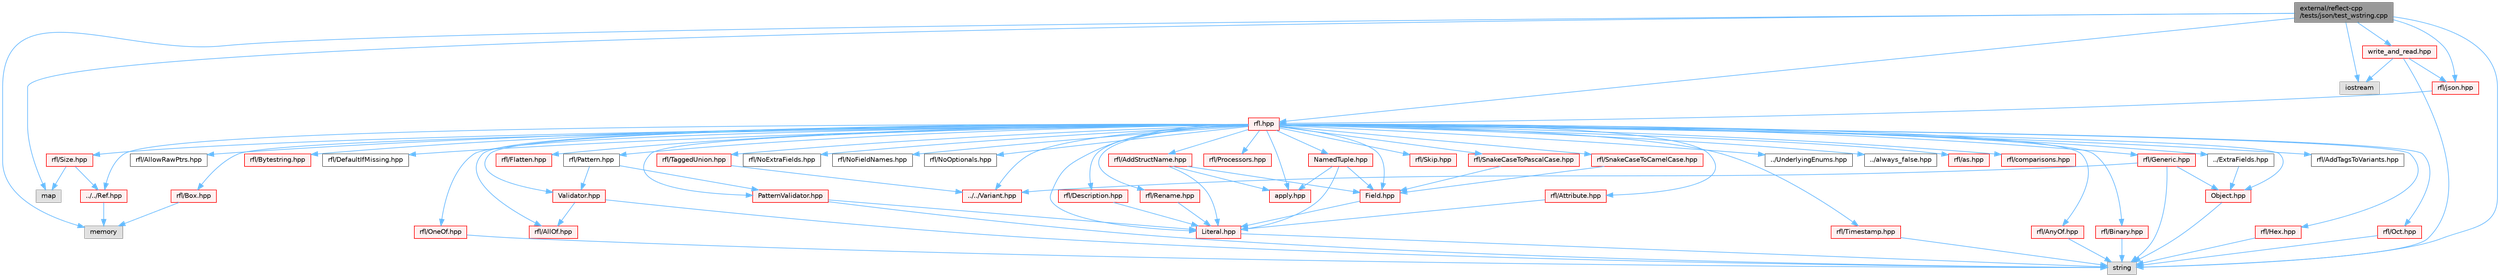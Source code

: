 digraph "external/reflect-cpp/tests/json/test_wstring.cpp"
{
 // LATEX_PDF_SIZE
  bgcolor="transparent";
  edge [fontname=Helvetica,fontsize=10,labelfontname=Helvetica,labelfontsize=10];
  node [fontname=Helvetica,fontsize=10,shape=box,height=0.2,width=0.4];
  Node1 [id="Node000001",label="external/reflect-cpp\l/tests/json/test_wstring.cpp",height=0.2,width=0.4,color="gray40", fillcolor="grey60", style="filled", fontcolor="black",tooltip=" "];
  Node1 -> Node2 [id="edge1_Node000001_Node000002",color="steelblue1",style="solid",tooltip=" "];
  Node2 [id="Node000002",label="iostream",height=0.2,width=0.4,color="grey60", fillcolor="#E0E0E0", style="filled",tooltip=" "];
  Node1 -> Node3 [id="edge2_Node000001_Node000003",color="steelblue1",style="solid",tooltip=" "];
  Node3 [id="Node000003",label="map",height=0.2,width=0.4,color="grey60", fillcolor="#E0E0E0", style="filled",tooltip=" "];
  Node1 -> Node4 [id="edge3_Node000001_Node000004",color="steelblue1",style="solid",tooltip=" "];
  Node4 [id="Node000004",label="memory",height=0.2,width=0.4,color="grey60", fillcolor="#E0E0E0", style="filled",tooltip=" "];
  Node1 -> Node5 [id="edge4_Node000001_Node000005",color="steelblue1",style="solid",tooltip=" "];
  Node5 [id="Node000005",label="rfl.hpp",height=0.2,width=0.4,color="red", fillcolor="#FFF0F0", style="filled",URL="$rfl_8hpp.html",tooltip=" "];
  Node5 -> Node6 [id="edge5_Node000005_Node000006",color="steelblue1",style="solid",tooltip=" "];
  Node6 [id="Node000006",label="rfl/AddStructName.hpp",height=0.2,width=0.4,color="red", fillcolor="#FFF0F0", style="filled",URL="$_add_struct_name_8hpp.html",tooltip=" "];
  Node6 -> Node8 [id="edge6_Node000006_Node000008",color="steelblue1",style="solid",tooltip=" "];
  Node8 [id="Node000008",label="Field.hpp",height=0.2,width=0.4,color="red", fillcolor="#FFF0F0", style="filled",URL="$_field_8hpp.html",tooltip=" "];
  Node8 -> Node13 [id="edge7_Node000008_Node000013",color="steelblue1",style="solid",tooltip=" "];
  Node13 [id="Node000013",label="Literal.hpp",height=0.2,width=0.4,color="red", fillcolor="#FFF0F0", style="filled",URL="$_literal_8hpp.html",tooltip=" "];
  Node13 -> Node17 [id="edge8_Node000013_Node000017",color="steelblue1",style="solid",tooltip=" "];
  Node17 [id="Node000017",label="string",height=0.2,width=0.4,color="grey60", fillcolor="#E0E0E0", style="filled",tooltip=" "];
  Node6 -> Node13 [id="edge9_Node000006_Node000013",color="steelblue1",style="solid",tooltip=" "];
  Node6 -> Node38 [id="edge10_Node000006_Node000038",color="steelblue1",style="solid",tooltip=" "];
  Node38 [id="Node000038",label="apply.hpp",height=0.2,width=0.4,color="red", fillcolor="#FFF0F0", style="filled",URL="$apply_8hpp.html",tooltip=" "];
  Node5 -> Node55 [id="edge11_Node000005_Node000055",color="steelblue1",style="solid",tooltip=" "];
  Node55 [id="Node000055",label="rfl/AddTagsToVariants.hpp",height=0.2,width=0.4,color="grey40", fillcolor="white", style="filled",URL="$_add_tags_to_variants_8hpp.html",tooltip=" "];
  Node5 -> Node56 [id="edge12_Node000005_Node000056",color="steelblue1",style="solid",tooltip=" "];
  Node56 [id="Node000056",label="rfl/AllOf.hpp",height=0.2,width=0.4,color="red", fillcolor="#FFF0F0", style="filled",URL="$_all_of_8hpp.html",tooltip=" "];
  Node5 -> Node64 [id="edge13_Node000005_Node000064",color="steelblue1",style="solid",tooltip=" "];
  Node64 [id="Node000064",label="rfl/AllowRawPtrs.hpp",height=0.2,width=0.4,color="grey40", fillcolor="white", style="filled",URL="$_allow_raw_ptrs_8hpp.html",tooltip=" "];
  Node5 -> Node65 [id="edge14_Node000005_Node000065",color="steelblue1",style="solid",tooltip=" "];
  Node65 [id="Node000065",label="rfl/AnyOf.hpp",height=0.2,width=0.4,color="red", fillcolor="#FFF0F0", style="filled",URL="$_any_of_8hpp.html",tooltip=" "];
  Node65 -> Node17 [id="edge15_Node000065_Node000017",color="steelblue1",style="solid",tooltip=" "];
  Node5 -> Node67 [id="edge16_Node000005_Node000067",color="steelblue1",style="solid",tooltip=" "];
  Node67 [id="Node000067",label="rfl/Attribute.hpp",height=0.2,width=0.4,color="red", fillcolor="#FFF0F0", style="filled",URL="$_attribute_8hpp.html",tooltip=" "];
  Node67 -> Node13 [id="edge17_Node000067_Node000013",color="steelblue1",style="solid",tooltip=" "];
  Node5 -> Node68 [id="edge18_Node000005_Node000068",color="steelblue1",style="solid",tooltip=" "];
  Node68 [id="Node000068",label="rfl/Binary.hpp",height=0.2,width=0.4,color="red", fillcolor="#FFF0F0", style="filled",URL="$_binary_8hpp.html",tooltip=" "];
  Node68 -> Node17 [id="edge19_Node000068_Node000017",color="steelblue1",style="solid",tooltip=" "];
  Node5 -> Node70 [id="edge20_Node000005_Node000070",color="steelblue1",style="solid",tooltip=" "];
  Node70 [id="Node000070",label="rfl/Box.hpp",height=0.2,width=0.4,color="red", fillcolor="#FFF0F0", style="filled",URL="$_box_8hpp.html",tooltip=" "];
  Node70 -> Node4 [id="edge21_Node000070_Node000004",color="steelblue1",style="solid",tooltip=" "];
  Node5 -> Node71 [id="edge22_Node000005_Node000071",color="steelblue1",style="solid",tooltip=" "];
  Node71 [id="Node000071",label="rfl/Bytestring.hpp",height=0.2,width=0.4,color="red", fillcolor="#FFF0F0", style="filled",URL="$_bytestring_8hpp.html",tooltip=" "];
  Node5 -> Node72 [id="edge23_Node000005_Node000072",color="steelblue1",style="solid",tooltip=" "];
  Node72 [id="Node000072",label="rfl/DefaultIfMissing.hpp",height=0.2,width=0.4,color="grey40", fillcolor="white", style="filled",URL="$_default_if_missing_8hpp.html",tooltip=" "];
  Node5 -> Node73 [id="edge24_Node000005_Node000073",color="steelblue1",style="solid",tooltip=" "];
  Node73 [id="Node000073",label="rfl/Description.hpp",height=0.2,width=0.4,color="red", fillcolor="#FFF0F0", style="filled",URL="$_description_8hpp.html",tooltip=" "];
  Node73 -> Node13 [id="edge25_Node000073_Node000013",color="steelblue1",style="solid",tooltip=" "];
  Node5 -> Node49 [id="edge26_Node000005_Node000049",color="steelblue1",style="solid",tooltip=" "];
  Node49 [id="Node000049",label="../ExtraFields.hpp",height=0.2,width=0.4,color="grey40", fillcolor="white", style="filled",URL="$_extra_fields_8hpp.html",tooltip=" "];
  Node49 -> Node50 [id="edge27_Node000049_Node000050",color="steelblue1",style="solid",tooltip=" "];
  Node50 [id="Node000050",label="Object.hpp",height=0.2,width=0.4,color="red", fillcolor="#FFF0F0", style="filled",URL="$_object_8hpp.html",tooltip=" "];
  Node50 -> Node17 [id="edge28_Node000050_Node000017",color="steelblue1",style="solid",tooltip=" "];
  Node5 -> Node8 [id="edge29_Node000005_Node000008",color="steelblue1",style="solid",tooltip=" "];
  Node5 -> Node74 [id="edge30_Node000005_Node000074",color="steelblue1",style="solid",tooltip=" "];
  Node74 [id="Node000074",label="rfl/Flatten.hpp",height=0.2,width=0.4,color="red", fillcolor="#FFF0F0", style="filled",URL="$_flatten_8hpp.html",tooltip=" "];
  Node5 -> Node75 [id="edge31_Node000005_Node000075",color="steelblue1",style="solid",tooltip=" "];
  Node75 [id="Node000075",label="rfl/Generic.hpp",height=0.2,width=0.4,color="red", fillcolor="#FFF0F0", style="filled",URL="$_generic_8hpp.html",tooltip=" "];
  Node75 -> Node17 [id="edge32_Node000075_Node000017",color="steelblue1",style="solid",tooltip=" "];
  Node75 -> Node50 [id="edge33_Node000075_Node000050",color="steelblue1",style="solid",tooltip=" "];
  Node75 -> Node59 [id="edge34_Node000075_Node000059",color="steelblue1",style="solid",tooltip=" "];
  Node59 [id="Node000059",label="../../Variant.hpp",height=0.2,width=0.4,color="red", fillcolor="#FFF0F0", style="filled",URL="$_variant_8hpp.html",tooltip=" "];
  Node5 -> Node77 [id="edge35_Node000005_Node000077",color="steelblue1",style="solid",tooltip=" "];
  Node77 [id="Node000077",label="rfl/Hex.hpp",height=0.2,width=0.4,color="red", fillcolor="#FFF0F0", style="filled",URL="$_hex_8hpp.html",tooltip=" "];
  Node77 -> Node17 [id="edge36_Node000077_Node000017",color="steelblue1",style="solid",tooltip=" "];
  Node5 -> Node13 [id="edge37_Node000005_Node000013",color="steelblue1",style="solid",tooltip=" "];
  Node5 -> Node43 [id="edge38_Node000005_Node000043",color="steelblue1",style="solid",tooltip=" "];
  Node43 [id="Node000043",label="NamedTuple.hpp",height=0.2,width=0.4,color="red", fillcolor="#FFF0F0", style="filled",URL="$_named_tuple_8hpp.html",tooltip=" "];
  Node43 -> Node8 [id="edge39_Node000043_Node000008",color="steelblue1",style="solid",tooltip=" "];
  Node43 -> Node13 [id="edge40_Node000043_Node000013",color="steelblue1",style="solid",tooltip=" "];
  Node43 -> Node38 [id="edge41_Node000043_Node000038",color="steelblue1",style="solid",tooltip=" "];
  Node5 -> Node78 [id="edge42_Node000005_Node000078",color="steelblue1",style="solid",tooltip=" "];
  Node78 [id="Node000078",label="rfl/NoExtraFields.hpp",height=0.2,width=0.4,color="grey40", fillcolor="white", style="filled",URL="$_no_extra_fields_8hpp.html",tooltip=" "];
  Node5 -> Node79 [id="edge43_Node000005_Node000079",color="steelblue1",style="solid",tooltip=" "];
  Node79 [id="Node000079",label="rfl/NoFieldNames.hpp",height=0.2,width=0.4,color="grey40", fillcolor="white", style="filled",URL="$_no_field_names_8hpp.html",tooltip=" "];
  Node5 -> Node80 [id="edge44_Node000005_Node000080",color="steelblue1",style="solid",tooltip=" "];
  Node80 [id="Node000080",label="rfl/NoOptionals.hpp",height=0.2,width=0.4,color="grey40", fillcolor="white", style="filled",URL="$_no_optionals_8hpp.html",tooltip=" "];
  Node5 -> Node50 [id="edge45_Node000005_Node000050",color="steelblue1",style="solid",tooltip=" "];
  Node5 -> Node81 [id="edge46_Node000005_Node000081",color="steelblue1",style="solid",tooltip=" "];
  Node81 [id="Node000081",label="rfl/Oct.hpp",height=0.2,width=0.4,color="red", fillcolor="#FFF0F0", style="filled",URL="$_oct_8hpp.html",tooltip=" "];
  Node81 -> Node17 [id="edge47_Node000081_Node000017",color="steelblue1",style="solid",tooltip=" "];
  Node5 -> Node83 [id="edge48_Node000005_Node000083",color="steelblue1",style="solid",tooltip=" "];
  Node83 [id="Node000083",label="rfl/OneOf.hpp",height=0.2,width=0.4,color="red", fillcolor="#FFF0F0", style="filled",URL="$_one_of_8hpp.html",tooltip=" "];
  Node83 -> Node17 [id="edge49_Node000083_Node000017",color="steelblue1",style="solid",tooltip=" "];
  Node5 -> Node84 [id="edge50_Node000005_Node000084",color="steelblue1",style="solid",tooltip=" "];
  Node84 [id="Node000084",label="rfl/Pattern.hpp",height=0.2,width=0.4,color="grey40", fillcolor="white", style="filled",URL="$_pattern_8hpp.html",tooltip=" "];
  Node84 -> Node85 [id="edge51_Node000084_Node000085",color="steelblue1",style="solid",tooltip=" "];
  Node85 [id="Node000085",label="PatternValidator.hpp",height=0.2,width=0.4,color="red", fillcolor="#FFF0F0", style="filled",URL="$_pattern_validator_8hpp.html",tooltip=" "];
  Node85 -> Node17 [id="edge52_Node000085_Node000017",color="steelblue1",style="solid",tooltip=" "];
  Node85 -> Node13 [id="edge53_Node000085_Node000013",color="steelblue1",style="solid",tooltip=" "];
  Node84 -> Node89 [id="edge54_Node000084_Node000089",color="steelblue1",style="solid",tooltip=" "];
  Node89 [id="Node000089",label="Validator.hpp",height=0.2,width=0.4,color="red", fillcolor="#FFF0F0", style="filled",URL="$_validator_8hpp.html",tooltip=" "];
  Node89 -> Node17 [id="edge55_Node000089_Node000017",color="steelblue1",style="solid",tooltip=" "];
  Node89 -> Node56 [id="edge56_Node000089_Node000056",color="steelblue1",style="solid",tooltip=" "];
  Node5 -> Node85 [id="edge57_Node000005_Node000085",color="steelblue1",style="solid",tooltip=" "];
  Node5 -> Node91 [id="edge58_Node000005_Node000091",color="steelblue1",style="solid",tooltip=" "];
  Node91 [id="Node000091",label="rfl/Processors.hpp",height=0.2,width=0.4,color="red", fillcolor="#FFF0F0", style="filled",URL="$_processors_8hpp.html",tooltip=" "];
  Node5 -> Node58 [id="edge59_Node000005_Node000058",color="steelblue1",style="solid",tooltip=" "];
  Node58 [id="Node000058",label="../../Ref.hpp",height=0.2,width=0.4,color="red", fillcolor="#FFF0F0", style="filled",URL="$_ref_8hpp.html",tooltip=" "];
  Node58 -> Node4 [id="edge60_Node000058_Node000004",color="steelblue1",style="solid",tooltip=" "];
  Node5 -> Node100 [id="edge61_Node000005_Node000100",color="steelblue1",style="solid",tooltip=" "];
  Node100 [id="Node000100",label="rfl/Rename.hpp",height=0.2,width=0.4,color="red", fillcolor="#FFF0F0", style="filled",URL="$_rename_8hpp.html",tooltip=" "];
  Node100 -> Node13 [id="edge62_Node000100_Node000013",color="steelblue1",style="solid",tooltip=" "];
  Node5 -> Node101 [id="edge63_Node000005_Node000101",color="steelblue1",style="solid",tooltip=" "];
  Node101 [id="Node000101",label="rfl/Size.hpp",height=0.2,width=0.4,color="red", fillcolor="#FFF0F0", style="filled",URL="$_size_8hpp.html",tooltip=" "];
  Node101 -> Node3 [id="edge64_Node000101_Node000003",color="steelblue1",style="solid",tooltip=" "];
  Node101 -> Node58 [id="edge65_Node000101_Node000058",color="steelblue1",style="solid",tooltip=" "];
  Node5 -> Node102 [id="edge66_Node000005_Node000102",color="steelblue1",style="solid",tooltip=" "];
  Node102 [id="Node000102",label="rfl/Skip.hpp",height=0.2,width=0.4,color="red", fillcolor="#FFF0F0", style="filled",URL="$_skip_8hpp.html",tooltip=" "];
  Node5 -> Node104 [id="edge67_Node000005_Node000104",color="steelblue1",style="solid",tooltip=" "];
  Node104 [id="Node000104",label="rfl/SnakeCaseToCamelCase.hpp",height=0.2,width=0.4,color="red", fillcolor="#FFF0F0", style="filled",URL="$_snake_case_to_camel_case_8hpp.html",tooltip=" "];
  Node104 -> Node8 [id="edge68_Node000104_Node000008",color="steelblue1",style="solid",tooltip=" "];
  Node5 -> Node107 [id="edge69_Node000005_Node000107",color="steelblue1",style="solid",tooltip=" "];
  Node107 [id="Node000107",label="rfl/SnakeCaseToPascalCase.hpp",height=0.2,width=0.4,color="red", fillcolor="#FFF0F0", style="filled",URL="$_snake_case_to_pascal_case_8hpp.html",tooltip=" "];
  Node107 -> Node8 [id="edge70_Node000107_Node000008",color="steelblue1",style="solid",tooltip=" "];
  Node5 -> Node108 [id="edge71_Node000005_Node000108",color="steelblue1",style="solid",tooltip=" "];
  Node108 [id="Node000108",label="rfl/TaggedUnion.hpp",height=0.2,width=0.4,color="red", fillcolor="#FFF0F0", style="filled",URL="$_tagged_union_8hpp.html",tooltip=" "];
  Node108 -> Node59 [id="edge72_Node000108_Node000059",color="steelblue1",style="solid",tooltip=" "];
  Node5 -> Node150 [id="edge73_Node000005_Node000150",color="steelblue1",style="solid",tooltip=" "];
  Node150 [id="Node000150",label="rfl/Timestamp.hpp",height=0.2,width=0.4,color="red", fillcolor="#FFF0F0", style="filled",URL="$_timestamp_8hpp.html",tooltip=" "];
  Node150 -> Node17 [id="edge74_Node000150_Node000017",color="steelblue1",style="solid",tooltip=" "];
  Node5 -> Node99 [id="edge75_Node000005_Node000099",color="steelblue1",style="solid",tooltip=" "];
  Node99 [id="Node000099",label="../UnderlyingEnums.hpp",height=0.2,width=0.4,color="grey40", fillcolor="white", style="filled",URL="$_underlying_enums_8hpp.html",tooltip=" "];
  Node5 -> Node89 [id="edge76_Node000005_Node000089",color="steelblue1",style="solid",tooltip=" "];
  Node5 -> Node59 [id="edge77_Node000005_Node000059",color="steelblue1",style="solid",tooltip=" "];
  Node5 -> Node116 [id="edge78_Node000005_Node000116",color="steelblue1",style="solid",tooltip=" "];
  Node116 [id="Node000116",label="../always_false.hpp",height=0.2,width=0.4,color="grey40", fillcolor="white", style="filled",URL="$always__false_8hpp.html",tooltip=" "];
  Node5 -> Node38 [id="edge79_Node000005_Node000038",color="steelblue1",style="solid",tooltip=" "];
  Node5 -> Node153 [id="edge80_Node000005_Node000153",color="steelblue1",style="solid",tooltip=" "];
  Node153 [id="Node000153",label="rfl/as.hpp",height=0.2,width=0.4,color="red", fillcolor="#FFF0F0", style="filled",URL="$as_8hpp.html",tooltip=" "];
  Node5 -> Node163 [id="edge81_Node000005_Node000163",color="steelblue1",style="solid",tooltip=" "];
  Node163 [id="Node000163",label="rfl/comparisons.hpp",height=0.2,width=0.4,color="red", fillcolor="#FFF0F0", style="filled",URL="$comparisons_8hpp.html",tooltip=" "];
  Node1 -> Node296 [id="edge82_Node000001_Node000296",color="steelblue1",style="solid",tooltip=" "];
  Node296 [id="Node000296",label="rfl/json.hpp",height=0.2,width=0.4,color="red", fillcolor="#FFF0F0", style="filled",URL="$reflect-cpp_2include_2rfl_2json_8hpp.html",tooltip=" "];
  Node296 -> Node5 [id="edge83_Node000296_Node000005",color="steelblue1",style="solid",tooltip=" "];
  Node1 -> Node17 [id="edge84_Node000001_Node000017",color="steelblue1",style="solid",tooltip=" "];
  Node1 -> Node453 [id="edge85_Node000001_Node000453",color="steelblue1",style="solid",tooltip=" "];
  Node453 [id="Node000453",label="write_and_read.hpp",height=0.2,width=0.4,color="red", fillcolor="#FFF0F0", style="filled",URL="$json_2write__and__read_8hpp.html",tooltip=" "];
  Node453 -> Node2 [id="edge86_Node000453_Node000002",color="steelblue1",style="solid",tooltip=" "];
  Node453 -> Node296 [id="edge87_Node000453_Node000296",color="steelblue1",style="solid",tooltip=" "];
  Node453 -> Node17 [id="edge88_Node000453_Node000017",color="steelblue1",style="solid",tooltip=" "];
}
